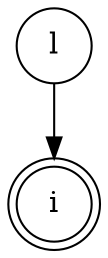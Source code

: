 digraph {   
    node [shape = doublecircle, color = black] i ;
    node [shape = circle];
    node [color= black];
    l -> i;	
}
